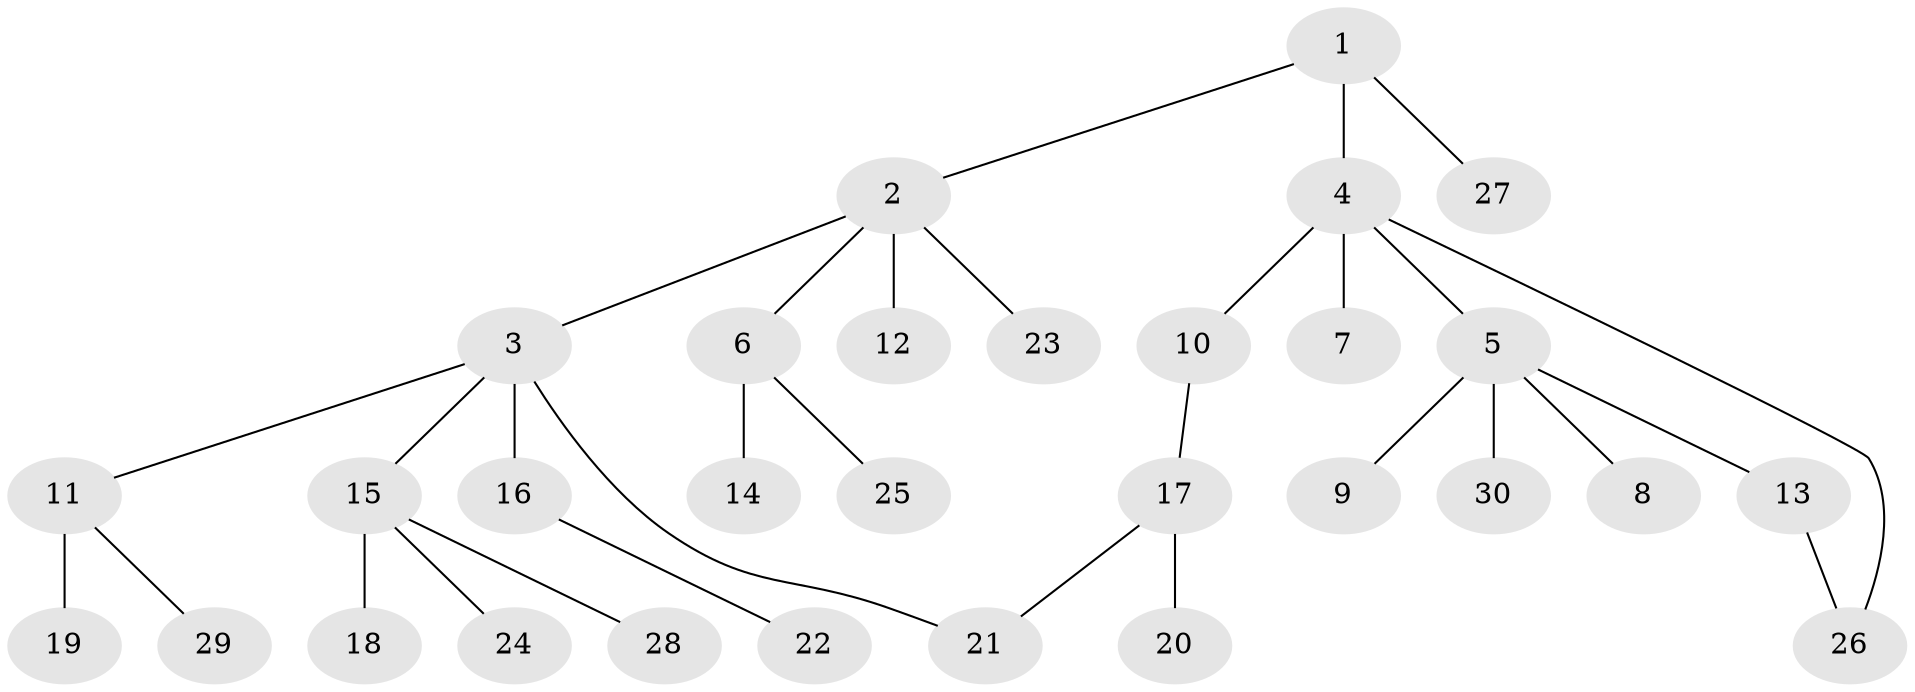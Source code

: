 // original degree distribution, {2: 0.2222222222222222, 7: 0.030303030303030304, 9: 0.020202020202020204, 11: 0.010101010101010102, 1: 0.5858585858585859, 10: 0.010101010101010102, 3: 0.08080808080808081, 4: 0.04040404040404041}
// Generated by graph-tools (version 1.1) at 2025/50/03/04/25 22:50:42]
// undirected, 30 vertices, 31 edges
graph export_dot {
  node [color=gray90,style=filled];
  1;
  2;
  3;
  4;
  5;
  6;
  7;
  8;
  9;
  10;
  11;
  12;
  13;
  14;
  15;
  16;
  17;
  18;
  19;
  20;
  21;
  22;
  23;
  24;
  25;
  26;
  27;
  28;
  29;
  30;
  1 -- 2 [weight=1.0];
  1 -- 4 [weight=6.0];
  1 -- 27 [weight=1.0];
  2 -- 3 [weight=1.0];
  2 -- 6 [weight=1.0];
  2 -- 12 [weight=1.0];
  2 -- 23 [weight=1.0];
  3 -- 11 [weight=1.0];
  3 -- 15 [weight=1.0];
  3 -- 16 [weight=1.0];
  3 -- 21 [weight=1.0];
  4 -- 5 [weight=1.0];
  4 -- 7 [weight=1.0];
  4 -- 10 [weight=1.0];
  4 -- 26 [weight=1.0];
  5 -- 8 [weight=1.0];
  5 -- 9 [weight=2.0];
  5 -- 13 [weight=1.0];
  5 -- 30 [weight=2.0];
  6 -- 14 [weight=6.0];
  6 -- 25 [weight=1.0];
  10 -- 17 [weight=1.0];
  11 -- 19 [weight=3.0];
  11 -- 29 [weight=1.0];
  13 -- 26 [weight=1.0];
  15 -- 18 [weight=4.0];
  15 -- 24 [weight=1.0];
  15 -- 28 [weight=1.0];
  16 -- 22 [weight=1.0];
  17 -- 20 [weight=1.0];
  17 -- 21 [weight=1.0];
}
